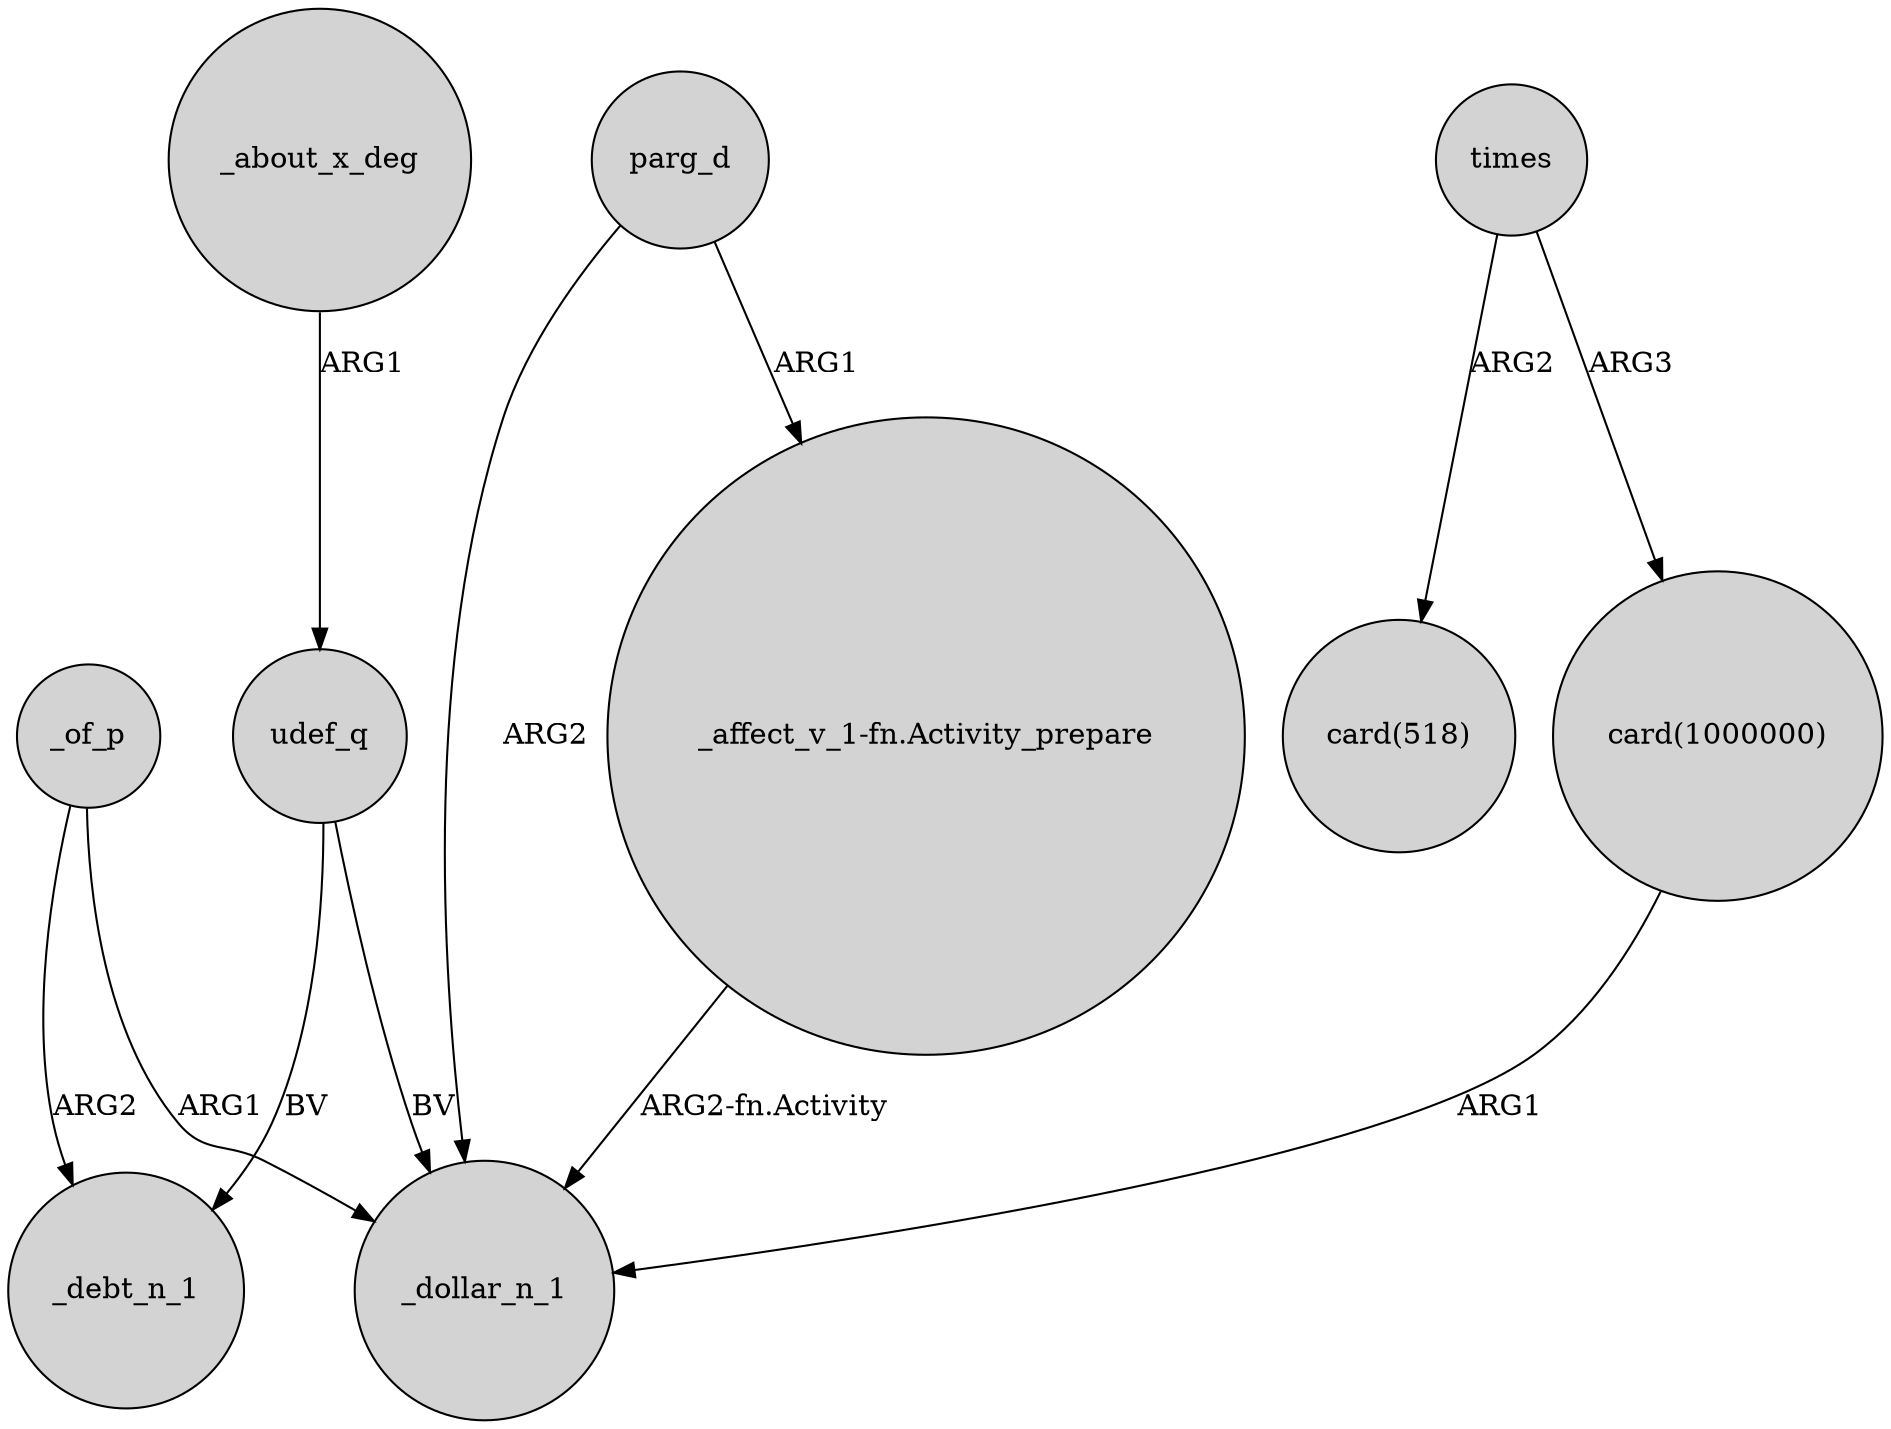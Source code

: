 digraph {
	node [shape=circle style=filled]
	times -> "card(1000000)" [label=ARG3]
	udef_q -> _debt_n_1 [label=BV]
	_of_p -> _dollar_n_1 [label=ARG1]
	parg_d -> _dollar_n_1 [label=ARG2]
	_of_p -> _debt_n_1 [label=ARG2]
	"_affect_v_1-fn.Activity_prepare" -> _dollar_n_1 [label="ARG2-fn.Activity"]
	udef_q -> _dollar_n_1 [label=BV]
	"card(1000000)" -> _dollar_n_1 [label=ARG1]
	parg_d -> "_affect_v_1-fn.Activity_prepare" [label=ARG1]
	_about_x_deg -> udef_q [label=ARG1]
	times -> "card(518)" [label=ARG2]
}
